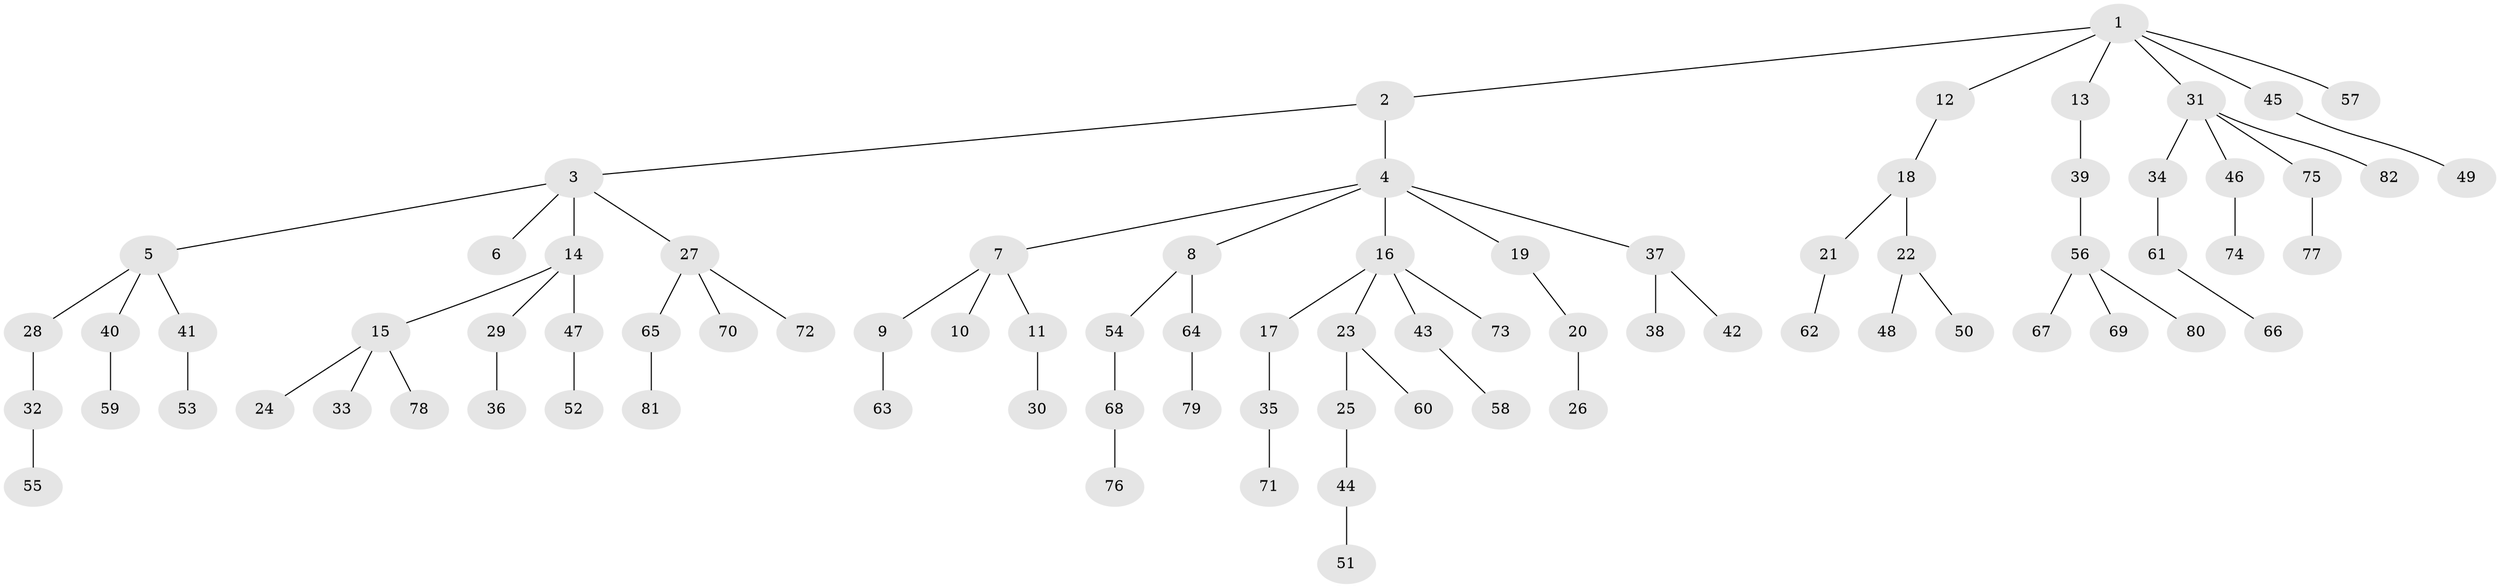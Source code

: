 // Generated by graph-tools (version 1.1) at 2025/02/03/09/25 03:02:28]
// undirected, 82 vertices, 81 edges
graph export_dot {
graph [start="1"]
  node [color=gray90,style=filled];
  1;
  2;
  3;
  4;
  5;
  6;
  7;
  8;
  9;
  10;
  11;
  12;
  13;
  14;
  15;
  16;
  17;
  18;
  19;
  20;
  21;
  22;
  23;
  24;
  25;
  26;
  27;
  28;
  29;
  30;
  31;
  32;
  33;
  34;
  35;
  36;
  37;
  38;
  39;
  40;
  41;
  42;
  43;
  44;
  45;
  46;
  47;
  48;
  49;
  50;
  51;
  52;
  53;
  54;
  55;
  56;
  57;
  58;
  59;
  60;
  61;
  62;
  63;
  64;
  65;
  66;
  67;
  68;
  69;
  70;
  71;
  72;
  73;
  74;
  75;
  76;
  77;
  78;
  79;
  80;
  81;
  82;
  1 -- 2;
  1 -- 12;
  1 -- 13;
  1 -- 31;
  1 -- 45;
  1 -- 57;
  2 -- 3;
  2 -- 4;
  3 -- 5;
  3 -- 6;
  3 -- 14;
  3 -- 27;
  4 -- 7;
  4 -- 8;
  4 -- 16;
  4 -- 19;
  4 -- 37;
  5 -- 28;
  5 -- 40;
  5 -- 41;
  7 -- 9;
  7 -- 10;
  7 -- 11;
  8 -- 54;
  8 -- 64;
  9 -- 63;
  11 -- 30;
  12 -- 18;
  13 -- 39;
  14 -- 15;
  14 -- 29;
  14 -- 47;
  15 -- 24;
  15 -- 33;
  15 -- 78;
  16 -- 17;
  16 -- 23;
  16 -- 43;
  16 -- 73;
  17 -- 35;
  18 -- 21;
  18 -- 22;
  19 -- 20;
  20 -- 26;
  21 -- 62;
  22 -- 48;
  22 -- 50;
  23 -- 25;
  23 -- 60;
  25 -- 44;
  27 -- 65;
  27 -- 70;
  27 -- 72;
  28 -- 32;
  29 -- 36;
  31 -- 34;
  31 -- 46;
  31 -- 75;
  31 -- 82;
  32 -- 55;
  34 -- 61;
  35 -- 71;
  37 -- 38;
  37 -- 42;
  39 -- 56;
  40 -- 59;
  41 -- 53;
  43 -- 58;
  44 -- 51;
  45 -- 49;
  46 -- 74;
  47 -- 52;
  54 -- 68;
  56 -- 67;
  56 -- 69;
  56 -- 80;
  61 -- 66;
  64 -- 79;
  65 -- 81;
  68 -- 76;
  75 -- 77;
}
